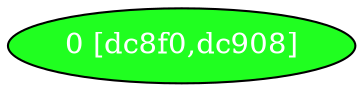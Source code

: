 diGraph libnss3{
	libnss3_0  [style=filled fillcolor="#20FF20" fontcolor="#ffffff" shape=oval label="0 [dc8f0,dc908]"]


}